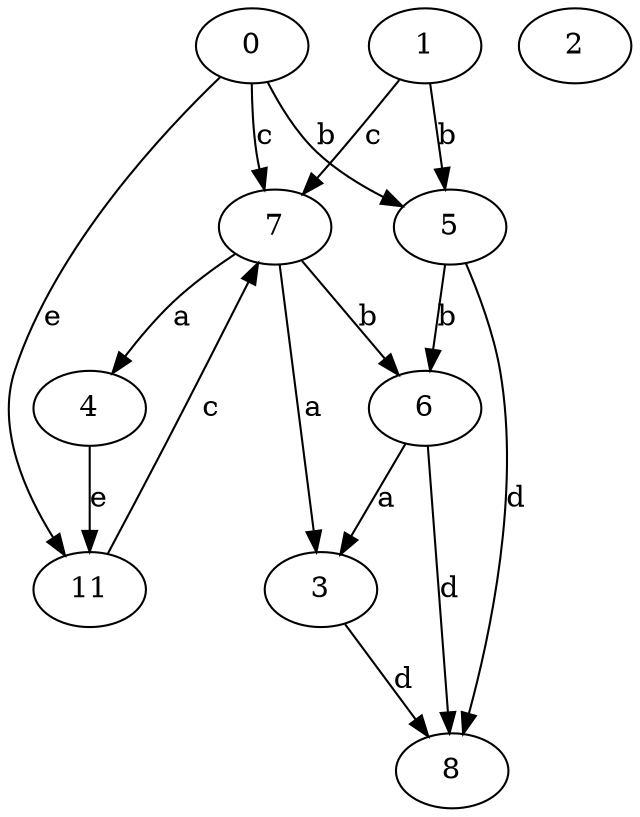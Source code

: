 strict digraph  {
3;
0;
4;
1;
5;
6;
7;
8;
2;
11;
3 -> 8  [label=d];
0 -> 5  [label=b];
0 -> 7  [label=c];
0 -> 11  [label=e];
4 -> 11  [label=e];
1 -> 5  [label=b];
1 -> 7  [label=c];
5 -> 6  [label=b];
5 -> 8  [label=d];
6 -> 3  [label=a];
6 -> 8  [label=d];
7 -> 3  [label=a];
7 -> 4  [label=a];
7 -> 6  [label=b];
11 -> 7  [label=c];
}
